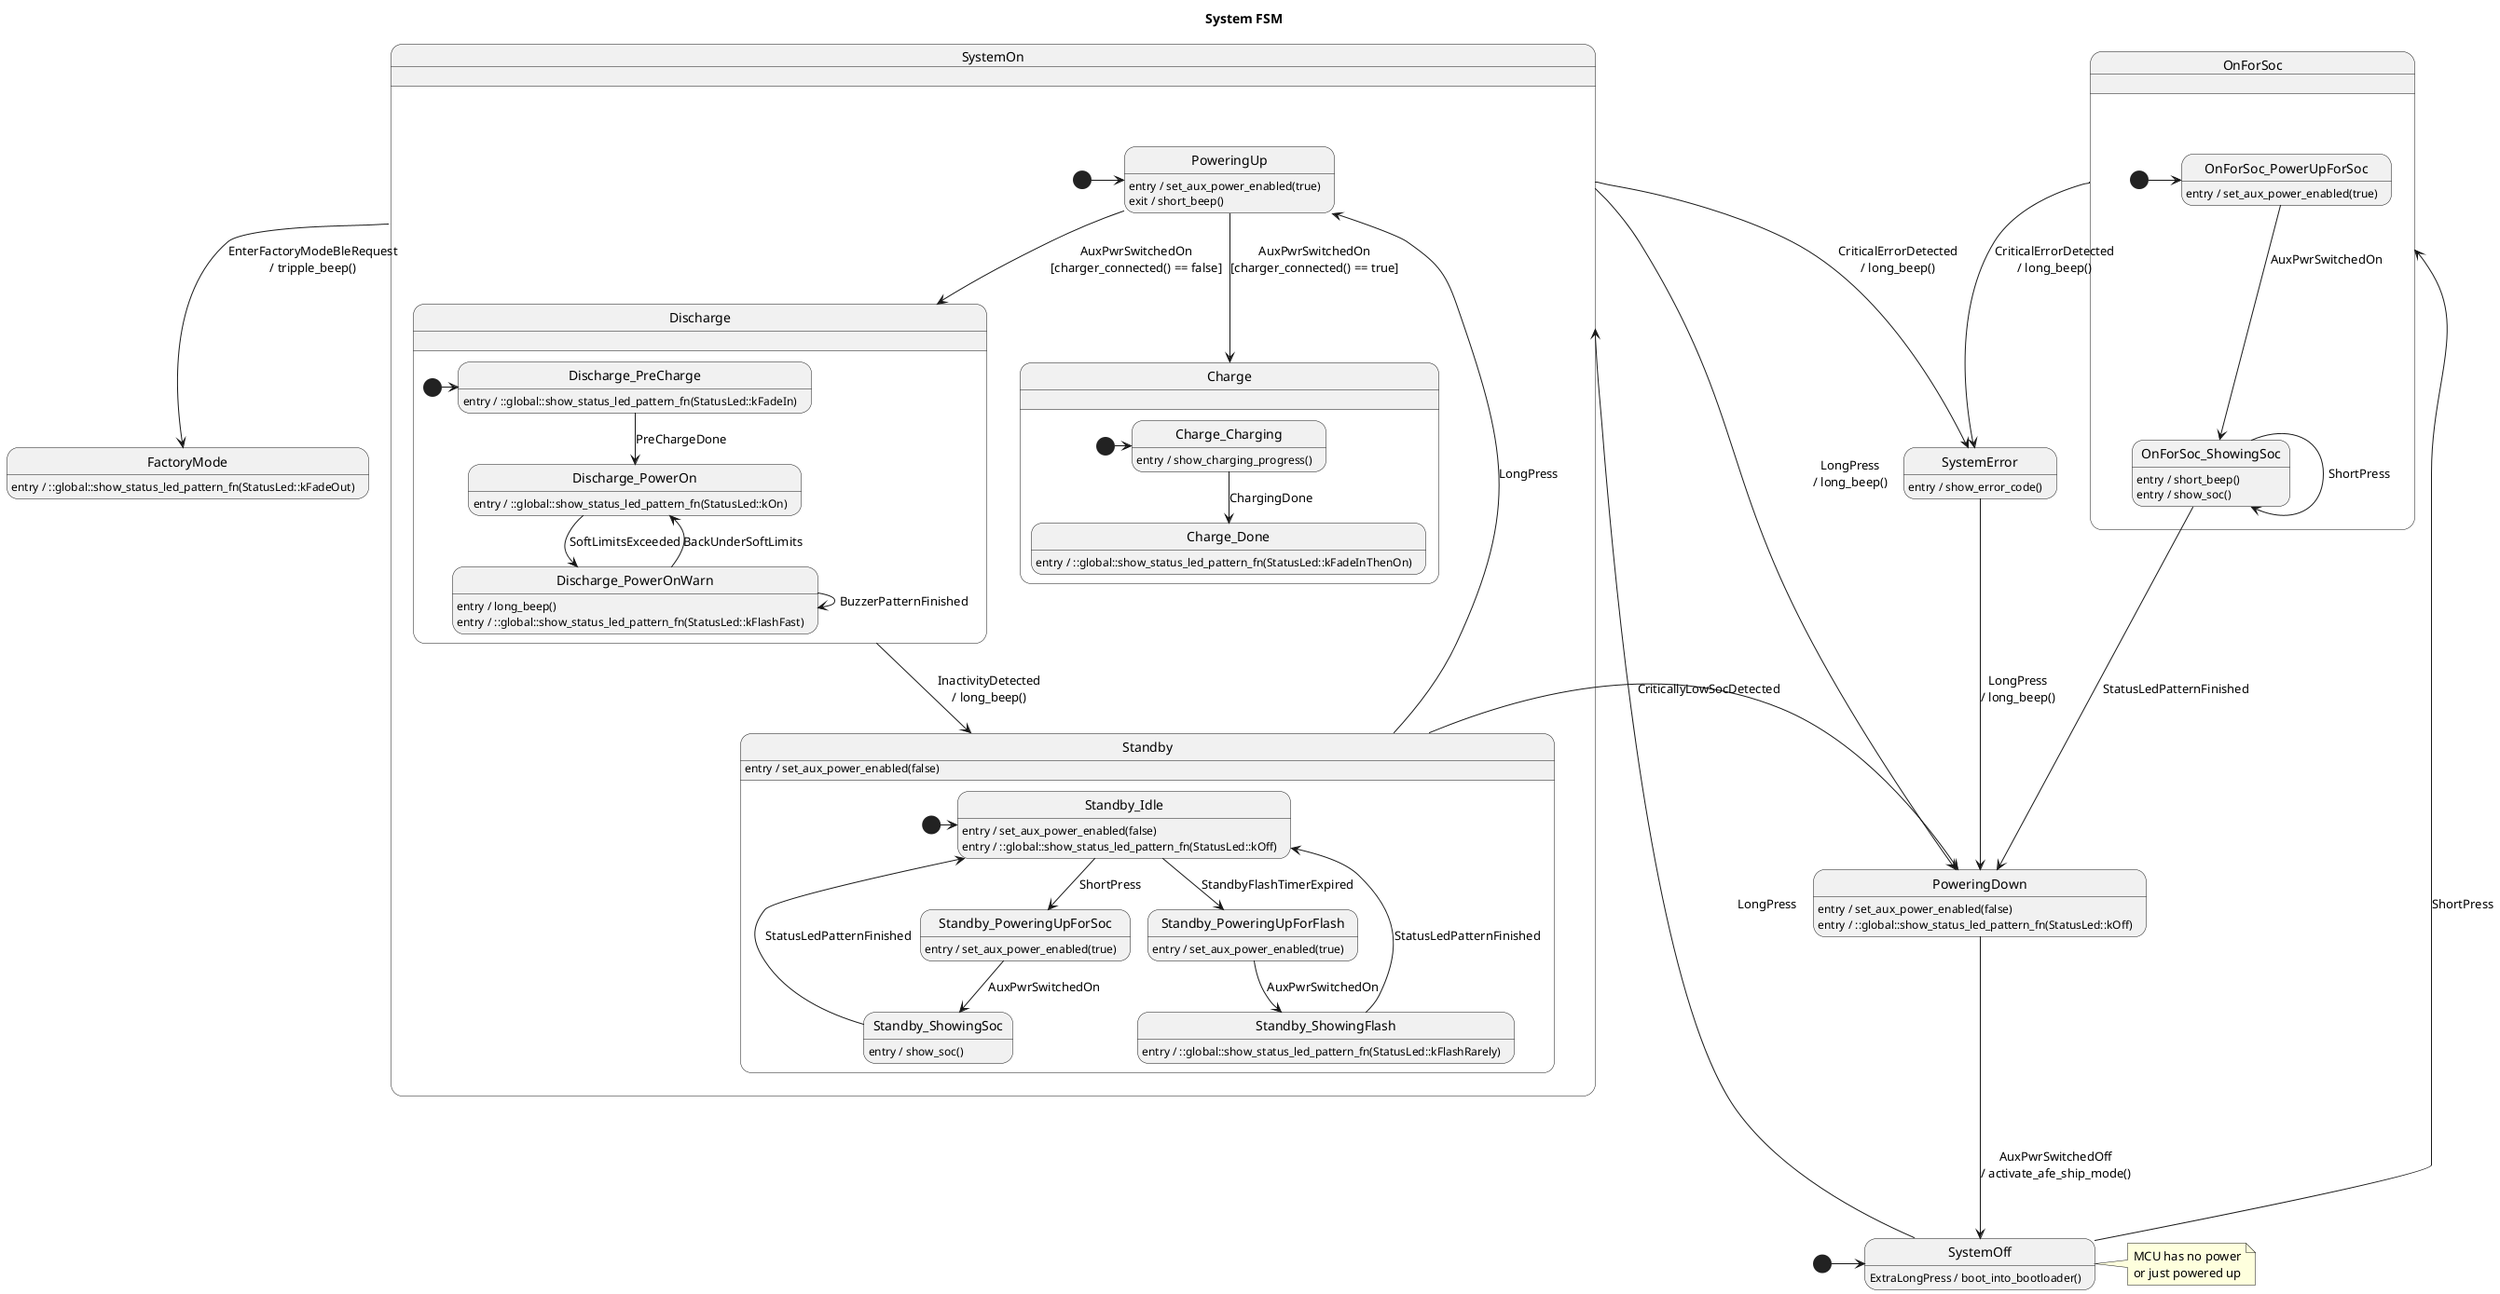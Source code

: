 ' Copyright (c) 2020, Johannes Bergmann
' 
' All rights reserved.

@startuml
hide empty description

title System FSM

[*] -> SystemOff


' ========== SYSTEM ON ========== '
SystemOn :
SystemOn --> SystemError : CriticalErrorDetected\n/ long_beep()
SystemOn --> FactoryMode : EnterFactoryModeBleRequest\n/ tripple_beep()
SystemOn --> PoweringDown : LongPress\n/ long_beep()

state SystemOn {
    [*] -> PoweringUp

    ' ========== POWERING UP ========== '
    PoweringUp : entry / set_aux_power_enabled(true)
    PoweringUp : exit / short_beep()
    PoweringUp --> Discharge : AuxPwrSwitchedOn\n[charger_connected() == false]
    PoweringUp --> Charge : AuxPwrSwitchedOn\n[charger_connected() == true]

    ' ========== STANDBY ========== '
    Standby : entry / set_aux_power_enabled(false)
    Standby --> PoweringUp : LongPress
    Standby --> PoweringDown : CriticallyLowSocDetected

    state Standby {
        [*] -> Standby_Idle

        Standby_Idle : entry / set_aux_power_enabled(false)
        Standby_Idle : entry / ::global::show_status_led_pattern_fn(StatusLed::kOff)
        Standby_Idle --> Standby_PoweringUpForSoc : ShortPress
        Standby_Idle --> Standby_PoweringUpForFlash : StandbyFlashTimerExpired

        Standby_PoweringUpForSoc : entry / set_aux_power_enabled(true)
        Standby_PoweringUpForSoc --> Standby_ShowingSoc : AuxPwrSwitchedOn

        Standby_ShowingSoc : entry / show_soc()
        Standby_ShowingSoc --> Standby_Idle : StatusLedPatternFinished

        Standby_PoweringUpForFlash : entry / set_aux_power_enabled(true)
        Standby_PoweringUpForFlash --> Standby_ShowingFlash : AuxPwrSwitchedOn

        Standby_ShowingFlash : entry / ::global::show_status_led_pattern_fn(StatusLed::kFlashRarely)
        Standby_ShowingFlash --> Standby_Idle : StatusLedPatternFinished
    }

    ' ========== CHARGE ========== '
    Charge :

    state Charge {
        [*] -> Charge_Charging

        Charge_Charging : entry / show_charging_progress()
        Charge_Charging --> Charge_Done : ChargingDone

        Charge_Done : entry / ::global::show_status_led_pattern_fn(StatusLed::kFadeInThenOn)
    }

    ' ========== DISCHARGE ========== '
    Discharge :
    Discharge --> Standby : InactivityDetected\n/ long_beep()

    state Discharge {
        [*] -> Discharge_PreCharge

        Discharge_PreCharge : entry / ::global::show_status_led_pattern_fn(StatusLed::kFadeIn)
        Discharge_PreCharge --> Discharge_PowerOn : PreChargeDone

        Discharge_PowerOn : entry / ::global::show_status_led_pattern_fn(StatusLed::kOn)
        Discharge_PowerOn --> Discharge_PowerOnWarn : SoftLimitsExceeded

        Discharge_PowerOnWarn : entry / long_beep()
        Discharge_PowerOnWarn : entry / ::global::show_status_led_pattern_fn(StatusLed::kFlashFast)
        Discharge_PowerOnWarn --> Discharge_PowerOn : BackUnderSoftLimits
        Discharge_PowerOnWarn --> Discharge_PowerOnWarn : BuzzerPatternFinished
    }
}


' ========== ON FOR SOC ========== '
OnForSoc :
OnForSoc --> SystemError : CriticalErrorDetected\n/ long_beep()

state OnForSoc {
    [*] -> OnForSoc_PowerUpForSoc

    OnForSoc_PowerUpForSoc : entry / set_aux_power_enabled(true)
    OnForSoc_PowerUpForSoc --> OnForSoc_ShowingSoc : AuxPwrSwitchedOn

    OnForSoc_ShowingSoc : entry / short_beep()
    OnForSoc_ShowingSoc : entry / show_soc()
    OnForSoc_ShowingSoc --> PoweringDown : StatusLedPatternFinished
    OnForSoc_ShowingSoc --> OnForSoc_ShowingSoc : ShortPress
}


' ========== SYSTEM OFF ========== '
SystemOff : ExtraLongPress / boot_into_bootloader()
note right of SystemOff : MCU has no power\nor just powered up
SystemOff --> OnForSoc : ShortPress
SystemOff --> SystemOn : LongPress

PoweringDown : entry / set_aux_power_enabled(false)
PoweringDown : entry / ::global::show_status_led_pattern_fn(StatusLed::kOff)
PoweringDown ---> SystemOff : AuxPwrSwitchedOff\n/ activate_afe_ship_mode()


' ========== SYSTEM ERROR ========== '
SystemError : entry / show_error_code()
SystemError --> PoweringDown : LongPress\n/ long_beep()


' ========== FACTORY MODE ========== '
FactoryMode : entry / ::global::show_status_led_pattern_fn(StatusLed::kFadeOut)


@enduml
